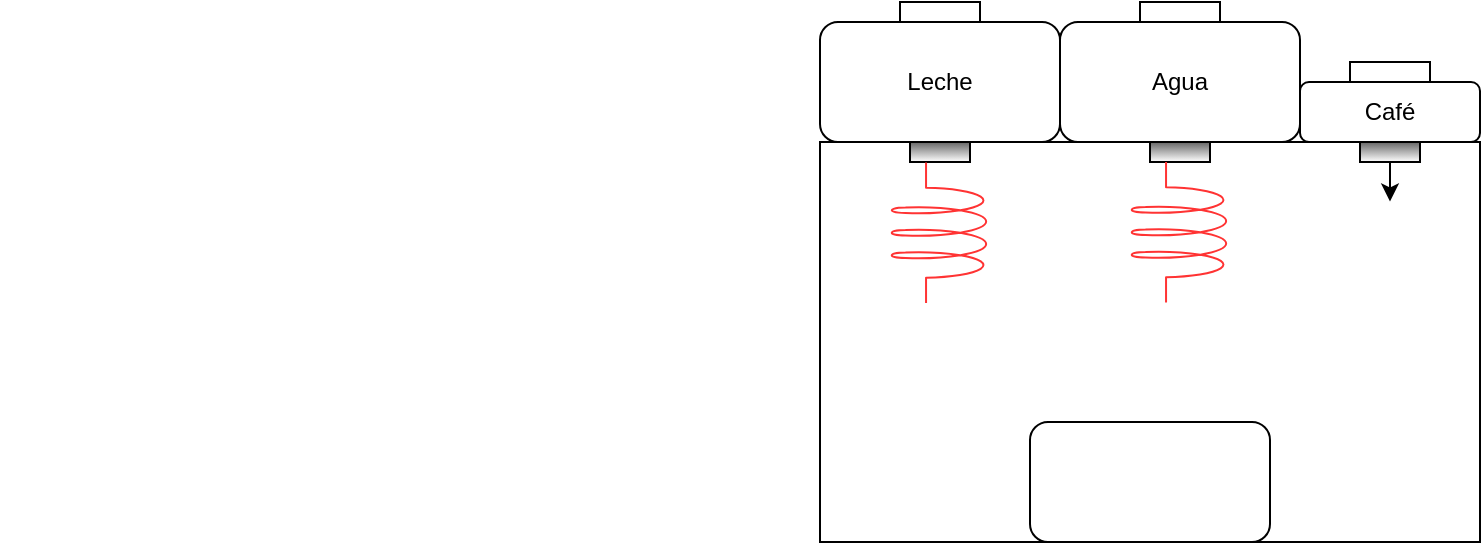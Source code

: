 <mxfile version="15.6.2" type="github">
  <diagram id="PZhOmZodgy_nqVF8pZL5" name="Page-1">
    <mxGraphModel dx="1665" dy="259" grid="1" gridSize="10" guides="1" tooltips="1" connect="1" arrows="1" fold="1" page="1" pageScale="1" pageWidth="1169" pageHeight="827" math="0" shadow="0">
      <root>
        <mxCell id="0" />
        <mxCell id="1" parent="0" />
        <mxCell id="KWIYYOEdsQ_5LCBeowkV-2" value="Leche" style="rounded=1;whiteSpace=wrap;html=1;" vertex="1" parent="1">
          <mxGeometry x="240" y="30" width="120" height="60" as="geometry" />
        </mxCell>
        <mxCell id="KWIYYOEdsQ_5LCBeowkV-3" value="Agua" style="rounded=1;whiteSpace=wrap;html=1;" vertex="1" parent="1">
          <mxGeometry x="360" y="30" width="120" height="60" as="geometry" />
        </mxCell>
        <mxCell id="KWIYYOEdsQ_5LCBeowkV-4" value="Café" style="rounded=1;whiteSpace=wrap;html=1;" vertex="1" parent="1">
          <mxGeometry x="480" y="60" width="90" height="30" as="geometry" />
        </mxCell>
        <mxCell id="KWIYYOEdsQ_5LCBeowkV-5" value="" style="rounded=0;whiteSpace=wrap;html=1;" vertex="1" parent="1">
          <mxGeometry x="240" y="90" width="330" height="200" as="geometry" />
        </mxCell>
        <mxCell id="KWIYYOEdsQ_5LCBeowkV-7" value="" style="rounded=0;whiteSpace=wrap;html=1;" vertex="1" parent="1">
          <mxGeometry x="280" y="20" width="40" height="10" as="geometry" />
        </mxCell>
        <mxCell id="KWIYYOEdsQ_5LCBeowkV-8" value="" style="rounded=0;whiteSpace=wrap;html=1;" vertex="1" parent="1">
          <mxGeometry x="400" y="20" width="40" height="10" as="geometry" />
        </mxCell>
        <mxCell id="KWIYYOEdsQ_5LCBeowkV-9" value="" style="rounded=0;whiteSpace=wrap;html=1;" vertex="1" parent="1">
          <mxGeometry x="505" y="50" width="40" height="10" as="geometry" />
        </mxCell>
        <mxCell id="KWIYYOEdsQ_5LCBeowkV-10" value="" style="shape=image;html=1;verticalAlign=top;verticalLabelPosition=bottom;labelBackgroundColor=#ffffff;imageAspect=0;aspect=fixed;image=https://cdn3.iconfinder.com/data/icons/coffee-related/64/coffee_coffee_machine_coffee_maker_icon-128.png" vertex="1" parent="1">
          <mxGeometry x="-170" y="20" width="128" height="128" as="geometry" />
        </mxCell>
        <mxCell id="KWIYYOEdsQ_5LCBeowkV-12" value="" style="rounded=1;whiteSpace=wrap;html=1;" vertex="1" parent="1">
          <mxGeometry x="345" y="230" width="120" height="60" as="geometry" />
        </mxCell>
        <mxCell id="KWIYYOEdsQ_5LCBeowkV-11" value="" style="shape=image;html=1;verticalAlign=top;verticalLabelPosition=bottom;labelBackgroundColor=#ffffff;imageAspect=0;aspect=fixed;image=https://cdn2.iconfinder.com/data/icons/barista/256/barista-icons_americano-128.png" vertex="1" parent="1">
          <mxGeometry x="375" y="230" width="60" height="60" as="geometry" />
        </mxCell>
        <mxCell id="KWIYYOEdsQ_5LCBeowkV-13" value="" style="shape=image;html=1;verticalAlign=top;verticalLabelPosition=bottom;labelBackgroundColor=#ffffff;imageAspect=0;aspect=fixed;image=https://cdn2.iconfinder.com/data/icons/barista/256/barista-icons_coffee-bean-128.png" vertex="1" parent="1">
          <mxGeometry x="480" y="61" width="28" height="28" as="geometry" />
        </mxCell>
        <mxCell id="KWIYYOEdsQ_5LCBeowkV-16" value="" style="rounded=0;whiteSpace=wrap;html=1;fillColor=#666666;gradientColor=#ffffff;shadow=0;sketch=0;" vertex="1" parent="1">
          <mxGeometry x="285" y="90" width="30" height="10" as="geometry" />
        </mxCell>
        <mxCell id="KWIYYOEdsQ_5LCBeowkV-17" value="" style="rounded=0;whiteSpace=wrap;html=1;fillColor=#666666;gradientColor=#ffffff;shadow=0;sketch=0;" vertex="1" parent="1">
          <mxGeometry x="405" y="90" width="30" height="10" as="geometry" />
        </mxCell>
        <mxCell id="KWIYYOEdsQ_5LCBeowkV-30" style="rounded=0;orthogonalLoop=1;jettySize=auto;html=1;exitX=0.5;exitY=1;exitDx=0;exitDy=0;" edge="1" parent="1" source="KWIYYOEdsQ_5LCBeowkV-18" target="KWIYYOEdsQ_5LCBeowkV-29">
          <mxGeometry relative="1" as="geometry" />
        </mxCell>
        <mxCell id="KWIYYOEdsQ_5LCBeowkV-18" value="" style="rounded=0;whiteSpace=wrap;html=1;fillColor=#666666;gradientColor=#ffffff;shadow=0;sketch=0;" vertex="1" parent="1">
          <mxGeometry x="510" y="90" width="30" height="10" as="geometry" />
        </mxCell>
        <mxCell id="KWIYYOEdsQ_5LCBeowkV-20" value="" style="pointerEvents=1;verticalLabelPosition=bottom;shadow=0;dashed=0;align=center;html=1;verticalAlign=top;shape=mxgraph.electrical.inductors.inductor_5;sketch=0;fillColor=#666666;gradientColor=#0000FF;direction=south;strokeColor=#FF3333;" vertex="1" parent="1">
          <mxGeometry x="275.88" y="100.25" width="48.25" height="70.25" as="geometry" />
        </mxCell>
        <mxCell id="KWIYYOEdsQ_5LCBeowkV-21" value="" style="shape=image;html=1;verticalAlign=top;verticalLabelPosition=bottom;labelBackgroundColor=#ffffff;imageAspect=0;aspect=fixed;image=https://cdn4.iconfinder.com/data/icons/medical-and-health-68/512/test_tube-128.png;shadow=0;sketch=0;fillColor=#666666;gradientColor=#0000FF;" vertex="1" parent="1">
          <mxGeometry x="264.75" y="99.75" width="70.5" height="70.5" as="geometry" />
        </mxCell>
        <mxCell id="KWIYYOEdsQ_5LCBeowkV-27" value="" style="pointerEvents=1;verticalLabelPosition=bottom;shadow=0;dashed=0;align=center;html=1;verticalAlign=top;shape=mxgraph.electrical.inductors.inductor_5;sketch=0;fillColor=#666666;gradientColor=#0000FF;direction=south;strokeColor=#FF3333;" vertex="1" parent="1">
          <mxGeometry x="395.88" y="100" width="48.25" height="70.25" as="geometry" />
        </mxCell>
        <mxCell id="KWIYYOEdsQ_5LCBeowkV-28" value="" style="shape=image;html=1;verticalAlign=top;verticalLabelPosition=bottom;labelBackgroundColor=#ffffff;imageAspect=0;aspect=fixed;image=https://cdn4.iconfinder.com/data/icons/medical-and-health-68/512/test_tube-128.png;shadow=0;sketch=0;fillColor=#666666;gradientColor=#0000FF;" vertex="1" parent="1">
          <mxGeometry x="384.75" y="99.5" width="70.5" height="70.5" as="geometry" />
        </mxCell>
        <mxCell id="KWIYYOEdsQ_5LCBeowkV-29" value="" style="shape=image;html=1;verticalAlign=top;verticalLabelPosition=bottom;labelBackgroundColor=#ffffff;imageAspect=0;aspect=fixed;image=https://cdn2.iconfinder.com/data/icons/barista/256/barista-icons_filter-128.png;shadow=0;sketch=0;strokeColor=#FF3333;fillColor=#666666;gradientColor=#0000FF;" vertex="1" parent="1">
          <mxGeometry x="510" y="119.75" width="30" height="30" as="geometry" />
        </mxCell>
      </root>
    </mxGraphModel>
  </diagram>
</mxfile>
